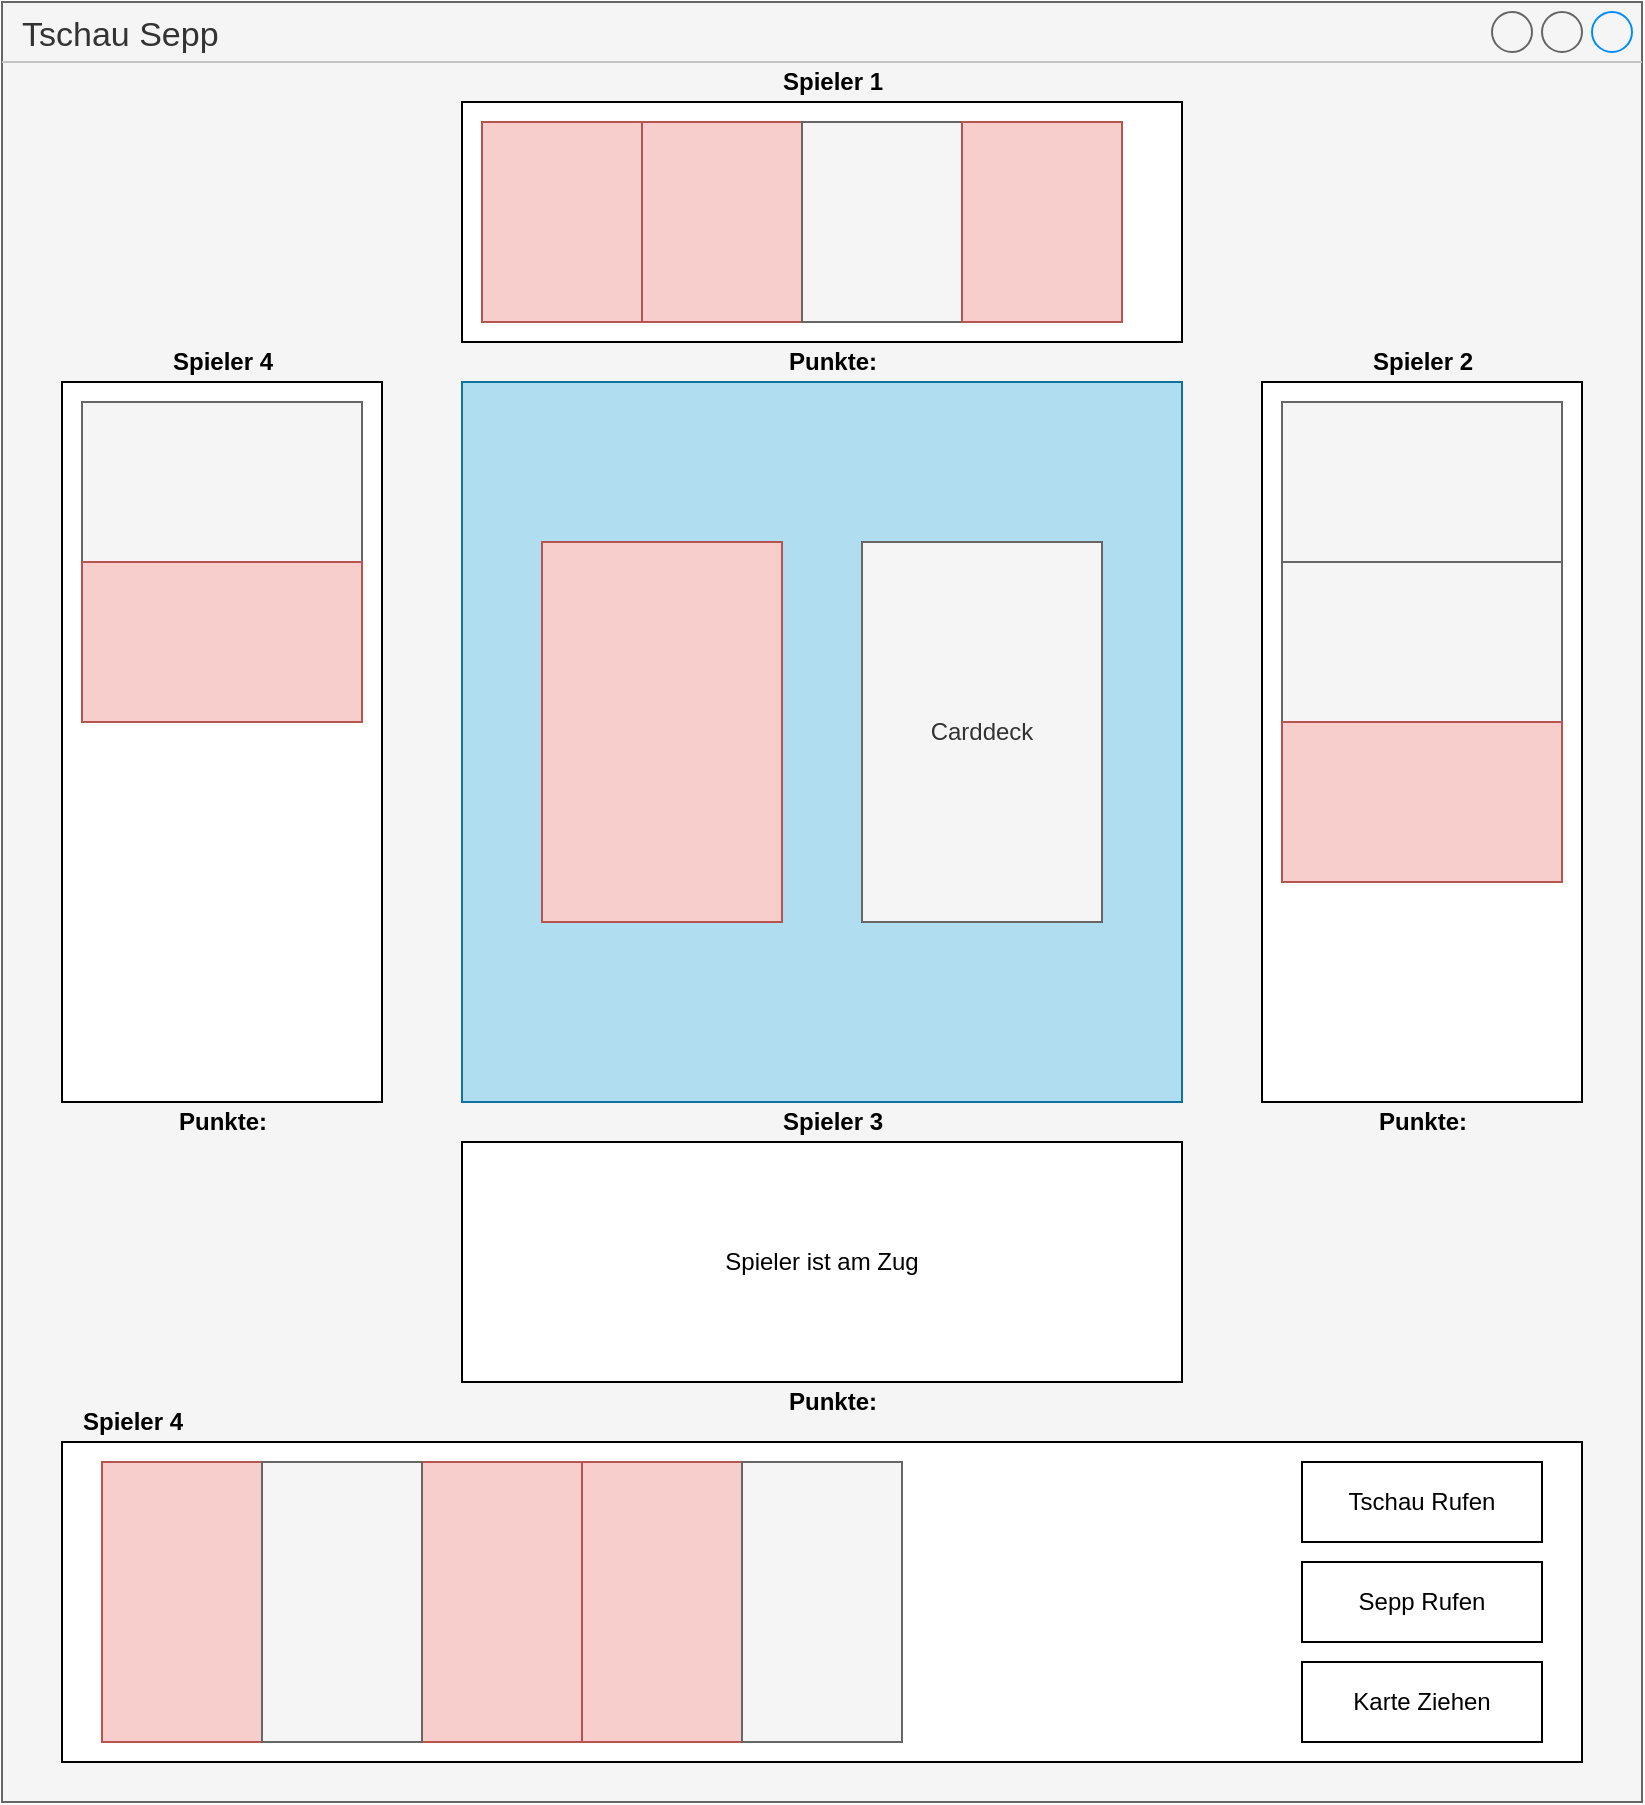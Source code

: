 <mxfile version="13.0.3" type="device"><diagram id="PWiK35fNmhuswQI0JCF-" name="Page-1"><mxGraphModel dx="1551" dy="2234" grid="1" gridSize="10" guides="1" tooltips="1" connect="1" arrows="1" fold="1" page="1" pageScale="1" pageWidth="850" pageHeight="1100" math="0" shadow="0"><root><mxCell id="0"/><mxCell id="1" parent="0"/><mxCell id="aC-Lp4QUKNJ6M3sASHvx-36" value="Tschau Sepp" style="strokeWidth=1;shadow=0;dashed=0;align=center;html=1;shape=mxgraph.mockup.containers.window;align=left;verticalAlign=top;spacingLeft=8;strokeColor2=#008cff;strokeColor3=#c4c4c4;mainText=;fontSize=17;labelBackgroundColor=none;fillColor=#f5f5f5;strokeColor=#666666;fontColor=#333333;" vertex="1" parent="1"><mxGeometry x="10" y="-10" width="820" height="900" as="geometry"/></mxCell><mxCell id="aC-Lp4QUKNJ6M3sASHvx-1" value="" style="rounded=0;whiteSpace=wrap;html=1;" vertex="1" parent="1"><mxGeometry x="240" y="40" width="360" height="120" as="geometry"/></mxCell><mxCell id="aC-Lp4QUKNJ6M3sASHvx-2" value="" style="rounded=0;whiteSpace=wrap;html=1;rotation=90;" vertex="1" parent="1"><mxGeometry x="-60" y="280" width="360" height="160" as="geometry"/></mxCell><mxCell id="aC-Lp4QUKNJ6M3sASHvx-3" value="" style="rounded=0;whiteSpace=wrap;html=1;rotation=90;" vertex="1" parent="1"><mxGeometry x="540" y="280" width="360" height="160" as="geometry"/></mxCell><mxCell id="aC-Lp4QUKNJ6M3sASHvx-4" value="Spieler ist am Zug" style="rounded=0;whiteSpace=wrap;html=1;" vertex="1" parent="1"><mxGeometry x="240" y="560" width="360" height="120" as="geometry"/></mxCell><mxCell id="aC-Lp4QUKNJ6M3sASHvx-5" value="" style="rounded=0;whiteSpace=wrap;html=1;fillColor=#f8cecc;strokeColor=#b85450;" vertex="1" parent="1"><mxGeometry x="250" y="50" width="80" height="100" as="geometry"/></mxCell><mxCell id="aC-Lp4QUKNJ6M3sASHvx-6" value="" style="rounded=0;whiteSpace=wrap;html=1;fillColor=#f8cecc;strokeColor=#b85450;" vertex="1" parent="1"><mxGeometry x="330" y="50" width="80" height="100" as="geometry"/></mxCell><mxCell id="aC-Lp4QUKNJ6M3sASHvx-7" value="" style="rounded=0;whiteSpace=wrap;html=1;fillColor=#f5f5f5;strokeColor=#666666;fontColor=#333333;" vertex="1" parent="1"><mxGeometry x="410" y="50" width="80" height="100" as="geometry"/></mxCell><mxCell id="aC-Lp4QUKNJ6M3sASHvx-8" value="" style="rounded=0;whiteSpace=wrap;html=1;fillColor=#f8cecc;strokeColor=#b85450;" vertex="1" parent="1"><mxGeometry x="490" y="50" width="80" height="100" as="geometry"/></mxCell><mxCell id="aC-Lp4QUKNJ6M3sASHvx-9" value="" style="rounded=0;whiteSpace=wrap;html=1;rotation=90;fillColor=#f5f5f5;strokeColor=#666666;fontColor=#333333;" vertex="1" parent="1"><mxGeometry x="80" y="160" width="80" height="140" as="geometry"/></mxCell><mxCell id="aC-Lp4QUKNJ6M3sASHvx-10" value="" style="rounded=0;whiteSpace=wrap;html=1;rotation=90;fillColor=#f8cecc;strokeColor=#b85450;" vertex="1" parent="1"><mxGeometry x="80" y="240" width="80" height="140" as="geometry"/></mxCell><mxCell id="aC-Lp4QUKNJ6M3sASHvx-11" value="" style="rounded=0;whiteSpace=wrap;html=1;rotation=90;fillColor=#f5f5f5;strokeColor=#666666;fontColor=#333333;" vertex="1" parent="1"><mxGeometry x="680" y="160" width="80" height="140" as="geometry"/></mxCell><mxCell id="aC-Lp4QUKNJ6M3sASHvx-12" value="" style="rounded=0;whiteSpace=wrap;html=1;rotation=90;fillColor=#f5f5f5;strokeColor=#666666;fontColor=#333333;" vertex="1" parent="1"><mxGeometry x="680" y="240" width="80" height="140" as="geometry"/></mxCell><mxCell id="aC-Lp4QUKNJ6M3sASHvx-13" value="" style="rounded=0;whiteSpace=wrap;html=1;rotation=90;fillColor=#f8cecc;strokeColor=#b85450;" vertex="1" parent="1"><mxGeometry x="680" y="320" width="80" height="140" as="geometry"/></mxCell><mxCell id="aC-Lp4QUKNJ6M3sASHvx-15" value="" style="rounded=0;whiteSpace=wrap;html=1;rotation=90;fillColor=#b1ddf0;strokeColor=#10739e;" vertex="1" parent="1"><mxGeometry x="240" y="180" width="360" height="360" as="geometry"/></mxCell><mxCell id="aC-Lp4QUKNJ6M3sASHvx-16" value="" style="rounded=0;whiteSpace=wrap;html=1;rotation=0;fillColor=#f8cecc;strokeColor=#b85450;" vertex="1" parent="1"><mxGeometry x="280" y="260" width="120" height="190" as="geometry"/></mxCell><mxCell id="aC-Lp4QUKNJ6M3sASHvx-17" value="Carddeck" style="rounded=0;whiteSpace=wrap;html=1;rotation=0;fillColor=#f5f5f5;strokeColor=#666666;fontColor=#333333;" vertex="1" parent="1"><mxGeometry x="440" y="260" width="120" height="190" as="geometry"/></mxCell><mxCell id="aC-Lp4QUKNJ6M3sASHvx-18" value="" style="rounded=0;whiteSpace=wrap;html=1;" vertex="1" parent="1"><mxGeometry x="40" y="710" width="760" height="160" as="geometry"/></mxCell><mxCell id="aC-Lp4QUKNJ6M3sASHvx-19" value="" style="rounded=0;whiteSpace=wrap;html=1;fillColor=#f8cecc;strokeColor=#b85450;" vertex="1" parent="1"><mxGeometry x="60" y="720" width="80" height="140" as="geometry"/></mxCell><mxCell id="aC-Lp4QUKNJ6M3sASHvx-20" value="" style="rounded=0;whiteSpace=wrap;html=1;fillColor=#f8cecc;strokeColor=#b85450;" vertex="1" parent="1"><mxGeometry x="220" y="720" width="80" height="140" as="geometry"/></mxCell><mxCell id="aC-Lp4QUKNJ6M3sASHvx-21" value="" style="rounded=0;whiteSpace=wrap;html=1;fillColor=#f5f5f5;strokeColor=#666666;fontColor=#333333;" vertex="1" parent="1"><mxGeometry x="140" y="720" width="80" height="140" as="geometry"/></mxCell><mxCell id="aC-Lp4QUKNJ6M3sASHvx-22" value="" style="rounded=0;whiteSpace=wrap;html=1;fillColor=#f8cecc;strokeColor=#b85450;" vertex="1" parent="1"><mxGeometry x="300" y="720" width="80" height="140" as="geometry"/></mxCell><mxCell id="aC-Lp4QUKNJ6M3sASHvx-23" value="" style="rounded=0;whiteSpace=wrap;html=1;fillColor=#f5f5f5;strokeColor=#666666;fontColor=#333333;" vertex="1" parent="1"><mxGeometry x="380" y="720" width="80" height="140" as="geometry"/></mxCell><mxCell id="aC-Lp4QUKNJ6M3sASHvx-24" value="Tschau Rufen" style="rounded=0;whiteSpace=wrap;html=1;" vertex="1" parent="1"><mxGeometry x="660" y="720" width="120" height="40" as="geometry"/></mxCell><mxCell id="aC-Lp4QUKNJ6M3sASHvx-25" value="Sepp Rufen" style="rounded=0;whiteSpace=wrap;html=1;" vertex="1" parent="1"><mxGeometry x="660" y="770" width="120" height="40" as="geometry"/></mxCell><mxCell id="aC-Lp4QUKNJ6M3sASHvx-26" value="Karte Ziehen" style="rounded=0;whiteSpace=wrap;html=1;" vertex="1" parent="1"><mxGeometry x="660" y="820" width="120" height="40" as="geometry"/></mxCell><mxCell id="aC-Lp4QUKNJ6M3sASHvx-27" value="&lt;b&gt;Spieler 3&lt;/b&gt;" style="text;html=1;align=center;verticalAlign=middle;resizable=0;points=[];autosize=1;" vertex="1" parent="1"><mxGeometry x="390" y="540" width="70" height="20" as="geometry"/></mxCell><mxCell id="aC-Lp4QUKNJ6M3sASHvx-28" value="&lt;b&gt;Spieler 1&lt;/b&gt;" style="text;html=1;align=center;verticalAlign=middle;resizable=0;points=[];autosize=1;" vertex="1" parent="1"><mxGeometry x="390" y="20" width="70" height="20" as="geometry"/></mxCell><mxCell id="aC-Lp4QUKNJ6M3sASHvx-29" value="&lt;b&gt;Spieler 2&lt;/b&gt;" style="text;html=1;align=center;verticalAlign=middle;resizable=0;points=[];autosize=1;" vertex="1" parent="1"><mxGeometry x="685" y="160" width="70" height="20" as="geometry"/></mxCell><mxCell id="aC-Lp4QUKNJ6M3sASHvx-31" value="&lt;b&gt;Spieler 4&lt;/b&gt;" style="text;html=1;align=center;verticalAlign=middle;resizable=0;points=[];autosize=1;" vertex="1" parent="1"><mxGeometry x="85" y="160" width="70" height="20" as="geometry"/></mxCell><mxCell id="aC-Lp4QUKNJ6M3sASHvx-32" value="&lt;b&gt;Spieler 4&lt;/b&gt;" style="text;html=1;align=center;verticalAlign=middle;resizable=0;points=[];autosize=1;" vertex="1" parent="1"><mxGeometry x="40" y="690" width="70" height="20" as="geometry"/></mxCell><mxCell id="aC-Lp4QUKNJ6M3sASHvx-37" value="&lt;b&gt;Punkte:&lt;/b&gt;" style="text;html=1;align=center;verticalAlign=middle;resizable=0;points=[];autosize=1;" vertex="1" parent="1"><mxGeometry x="690" y="540" width="60" height="20" as="geometry"/></mxCell><mxCell id="aC-Lp4QUKNJ6M3sASHvx-38" value="&lt;b&gt;Punkte:&lt;/b&gt;" style="text;html=1;align=center;verticalAlign=middle;resizable=0;points=[];autosize=1;" vertex="1" parent="1"><mxGeometry x="90" y="540" width="60" height="20" as="geometry"/></mxCell><mxCell id="aC-Lp4QUKNJ6M3sASHvx-39" value="&lt;b&gt;Punkte:&lt;/b&gt;" style="text;html=1;align=center;verticalAlign=middle;resizable=0;points=[];autosize=1;" vertex="1" parent="1"><mxGeometry x="395" y="160" width="60" height="20" as="geometry"/></mxCell><mxCell id="aC-Lp4QUKNJ6M3sASHvx-40" value="&lt;b&gt;Punkte:&lt;/b&gt;" style="text;html=1;align=center;verticalAlign=middle;resizable=0;points=[];autosize=1;" vertex="1" parent="1"><mxGeometry x="395" y="680" width="60" height="20" as="geometry"/></mxCell></root></mxGraphModel></diagram></mxfile>
